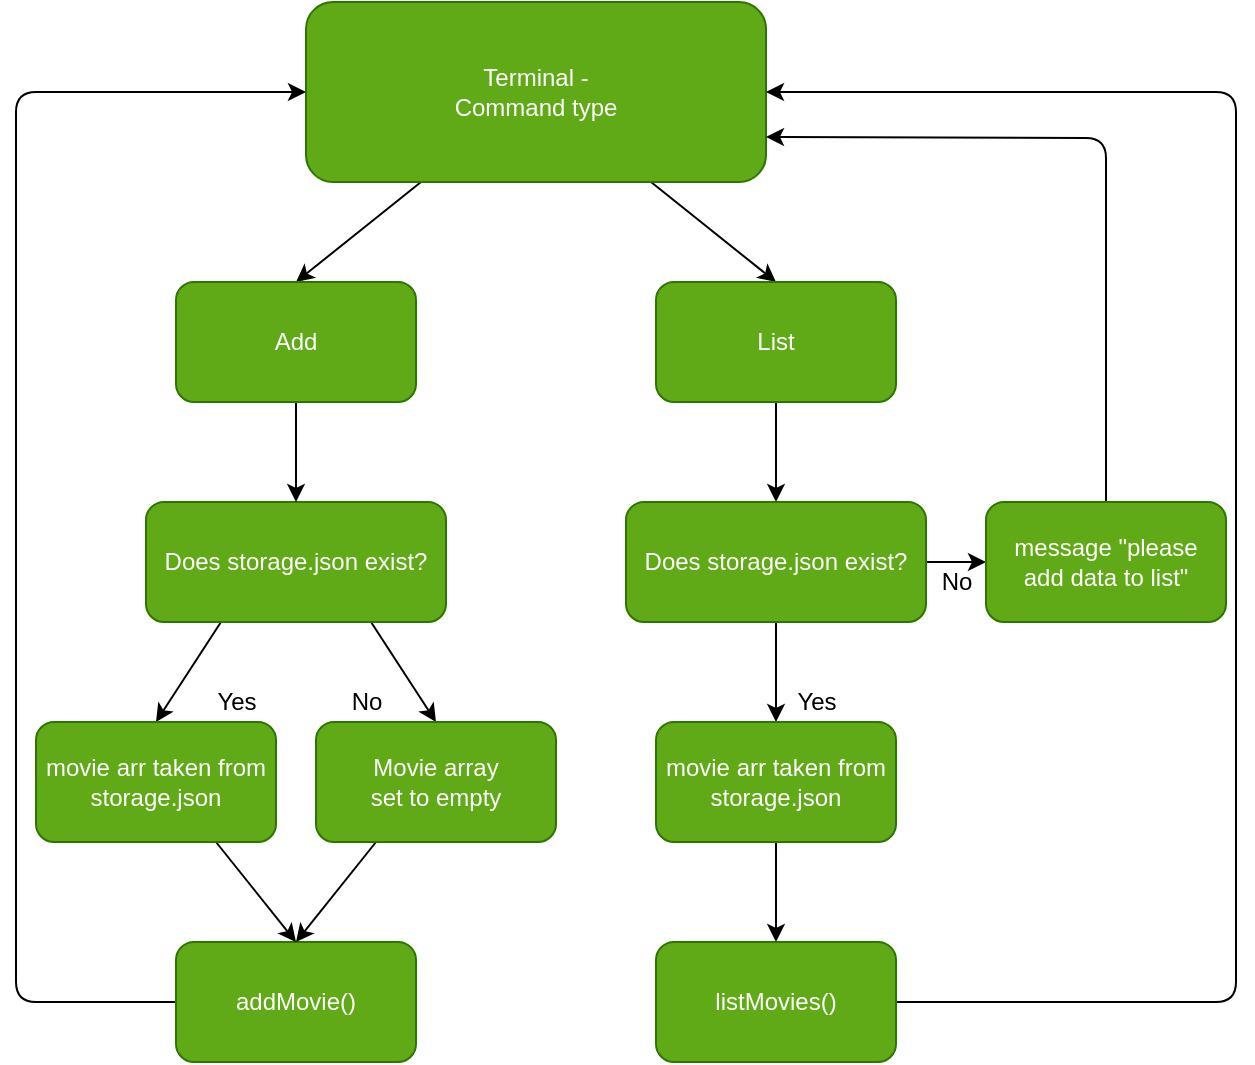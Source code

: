 <mxfile>
    <diagram id="WCMYqf08JJVEuBwyY_7E" name="Page-1">
        <mxGraphModel dx="1054" dy="533" grid="1" gridSize="10" guides="1" tooltips="1" connect="1" arrows="1" fold="1" page="1" pageScale="1" pageWidth="827" pageHeight="1169" math="0" shadow="0">
            <root>
                <mxCell id="0"/>
                <mxCell id="1" parent="0"/>
                <mxCell id="20" style="edgeStyle=none;html=1;exitX=0.25;exitY=1;exitDx=0;exitDy=0;entryX=0.5;entryY=0;entryDx=0;entryDy=0;" edge="1" parent="1" source="2" target="19">
                    <mxGeometry relative="1" as="geometry"/>
                </mxCell>
                <mxCell id="21" style="edgeStyle=none;html=1;exitX=0.75;exitY=1;exitDx=0;exitDy=0;entryX=0.5;entryY=0;entryDx=0;entryDy=0;" edge="1" parent="1" source="2" target="18">
                    <mxGeometry relative="1" as="geometry"/>
                </mxCell>
                <mxCell id="2" value="Terminal -&lt;br&gt;Command type" style="rounded=1;whiteSpace=wrap;html=1;fillColor=#60a917;strokeColor=#2D7600;fontColor=#ffffff;" vertex="1" parent="1">
                    <mxGeometry x="265" y="30" width="230" height="90" as="geometry"/>
                </mxCell>
                <mxCell id="41" style="edgeStyle=none;html=1;exitX=0;exitY=0.5;exitDx=0;exitDy=0;entryX=0;entryY=0.5;entryDx=0;entryDy=0;" edge="1" parent="1" source="5" target="2">
                    <mxGeometry relative="1" as="geometry">
                        <Array as="points">
                            <mxPoint x="120" y="530"/>
                            <mxPoint x="120" y="75"/>
                        </Array>
                    </mxGeometry>
                </mxCell>
                <mxCell id="5" value="addMovie()" style="rounded=1;whiteSpace=wrap;html=1;fillColor=#60a917;strokeColor=#2D7600;fontColor=#ffffff;" vertex="1" parent="1">
                    <mxGeometry x="200" y="500" width="120" height="60" as="geometry"/>
                </mxCell>
                <mxCell id="12" style="edgeStyle=none;html=1;exitX=0.75;exitY=1;exitDx=0;exitDy=0;entryX=0.5;entryY=0;entryDx=0;entryDy=0;" edge="1" parent="1" source="9" target="15">
                    <mxGeometry relative="1" as="geometry">
                        <mxPoint x="520" y="390" as="targetPoint"/>
                    </mxGeometry>
                </mxCell>
                <mxCell id="14" style="edgeStyle=none;html=1;exitX=0.25;exitY=1;exitDx=0;exitDy=0;entryX=0.5;entryY=0;entryDx=0;entryDy=0;" edge="1" parent="1" source="9" target="23">
                    <mxGeometry relative="1" as="geometry">
                        <mxPoint x="290" y="390" as="targetPoint"/>
                    </mxGeometry>
                </mxCell>
                <mxCell id="9" value="Does storage.json exist?" style="rounded=1;whiteSpace=wrap;html=1;fillColor=#60a917;strokeColor=#2D7600;fontColor=#ffffff;" vertex="1" parent="1">
                    <mxGeometry x="185" y="280" width="150" height="60" as="geometry"/>
                </mxCell>
                <mxCell id="11" value="No" style="text;html=1;align=center;verticalAlign=middle;resizable=0;points=[];autosize=1;strokeColor=none;" vertex="1" parent="1">
                    <mxGeometry x="280" y="370" width="30" height="20" as="geometry"/>
                </mxCell>
                <mxCell id="13" value="Yes" style="text;html=1;align=center;verticalAlign=middle;resizable=0;points=[];autosize=1;strokeColor=none;" vertex="1" parent="1">
                    <mxGeometry x="210" y="370" width="40" height="20" as="geometry"/>
                </mxCell>
                <mxCell id="17" style="edgeStyle=none;html=1;exitX=0.25;exitY=1;exitDx=0;exitDy=0;entryX=0.5;entryY=0;entryDx=0;entryDy=0;" edge="1" parent="1" source="15" target="5">
                    <mxGeometry relative="1" as="geometry">
                        <mxPoint x="360" y="480" as="targetPoint"/>
                    </mxGeometry>
                </mxCell>
                <mxCell id="15" value="Movie array&lt;br&gt;set to empty" style="rounded=1;whiteSpace=wrap;html=1;fillColor=#60a917;strokeColor=#2D7600;fontColor=#ffffff;" vertex="1" parent="1">
                    <mxGeometry x="270" y="390" width="120" height="60" as="geometry"/>
                </mxCell>
                <mxCell id="28" style="edgeStyle=none;html=1;exitX=0.5;exitY=1;exitDx=0;exitDy=0;entryX=0.5;entryY=0;entryDx=0;entryDy=0;" edge="1" parent="1" source="18" target="27">
                    <mxGeometry relative="1" as="geometry"/>
                </mxCell>
                <mxCell id="18" value="List" style="rounded=1;whiteSpace=wrap;html=1;fillColor=#60a917;strokeColor=#2D7600;fontColor=#ffffff;" vertex="1" parent="1">
                    <mxGeometry x="440" y="170" width="120" height="60" as="geometry"/>
                </mxCell>
                <mxCell id="22" style="edgeStyle=none;html=1;exitX=0.5;exitY=1;exitDx=0;exitDy=0;entryX=0.5;entryY=0;entryDx=0;entryDy=0;" edge="1" parent="1" source="19" target="9">
                    <mxGeometry relative="1" as="geometry"/>
                </mxCell>
                <mxCell id="19" value="Add" style="rounded=1;whiteSpace=wrap;html=1;fillColor=#60a917;strokeColor=#2D7600;fontColor=#ffffff;" vertex="1" parent="1">
                    <mxGeometry x="200" y="170" width="120" height="60" as="geometry"/>
                </mxCell>
                <mxCell id="24" style="edgeStyle=none;html=1;exitX=0.75;exitY=1;exitDx=0;exitDy=0;entryX=0.5;entryY=0;entryDx=0;entryDy=0;" edge="1" parent="1" source="23" target="5">
                    <mxGeometry relative="1" as="geometry">
                        <mxPoint x="260" y="480" as="targetPoint"/>
                    </mxGeometry>
                </mxCell>
                <mxCell id="23" value="movie arr taken from&lt;br&gt;storage.json" style="rounded=1;whiteSpace=wrap;html=1;fillColor=#60a917;strokeColor=#2D7600;fontColor=#ffffff;" vertex="1" parent="1">
                    <mxGeometry x="130" y="390" width="120" height="60" as="geometry"/>
                </mxCell>
                <mxCell id="29" style="edgeStyle=none;html=1;exitX=0.5;exitY=1;exitDx=0;exitDy=0;entryX=0.5;entryY=0;entryDx=0;entryDy=0;" edge="1" parent="1" source="27" target="33">
                    <mxGeometry relative="1" as="geometry">
                        <mxPoint x="700" y="400" as="targetPoint"/>
                        <Array as="points"/>
                    </mxGeometry>
                </mxCell>
                <mxCell id="39" style="edgeStyle=none;html=1;exitX=1;exitY=0.5;exitDx=0;exitDy=0;entryX=0;entryY=0.5;entryDx=0;entryDy=0;" edge="1" parent="1" source="27" target="38">
                    <mxGeometry relative="1" as="geometry"/>
                </mxCell>
                <mxCell id="27" value="Does storage.json exist?" style="rounded=1;whiteSpace=wrap;html=1;fillColor=#60a917;strokeColor=#2D7600;fontColor=#ffffff;" vertex="1" parent="1">
                    <mxGeometry x="425" y="280" width="150" height="60" as="geometry"/>
                </mxCell>
                <mxCell id="31" value="Yes" style="text;html=1;align=center;verticalAlign=middle;resizable=0;points=[];autosize=1;strokeColor=none;" vertex="1" parent="1">
                    <mxGeometry x="500" y="370" width="40" height="20" as="geometry"/>
                </mxCell>
                <mxCell id="32" value="No" style="text;html=1;align=center;verticalAlign=middle;resizable=0;points=[];autosize=1;strokeColor=none;" vertex="1" parent="1">
                    <mxGeometry x="575" y="310" width="30" height="20" as="geometry"/>
                </mxCell>
                <mxCell id="35" style="edgeStyle=none;html=1;exitX=0.5;exitY=1;exitDx=0;exitDy=0;entryX=0.5;entryY=0;entryDx=0;entryDy=0;" edge="1" parent="1" source="33" target="34">
                    <mxGeometry relative="1" as="geometry"/>
                </mxCell>
                <mxCell id="33" value="movie arr taken from&lt;br&gt;storage.json" style="rounded=1;whiteSpace=wrap;html=1;fillColor=#60a917;strokeColor=#2D7600;fontColor=#ffffff;" vertex="1" parent="1">
                    <mxGeometry x="440" y="390" width="120" height="60" as="geometry"/>
                </mxCell>
                <mxCell id="36" style="edgeStyle=none;html=1;exitX=1;exitY=0.5;exitDx=0;exitDy=0;entryX=1;entryY=0.5;entryDx=0;entryDy=0;" edge="1" parent="1" source="34" target="2">
                    <mxGeometry relative="1" as="geometry">
                        <Array as="points">
                            <mxPoint x="730" y="530"/>
                            <mxPoint x="730" y="75"/>
                        </Array>
                    </mxGeometry>
                </mxCell>
                <mxCell id="34" value="listMovies()" style="rounded=1;whiteSpace=wrap;html=1;fillColor=#60a917;strokeColor=#2D7600;fontColor=#ffffff;" vertex="1" parent="1">
                    <mxGeometry x="440" y="500" width="120" height="60" as="geometry"/>
                </mxCell>
                <mxCell id="40" style="edgeStyle=none;html=1;exitX=0.5;exitY=0;exitDx=0;exitDy=0;entryX=1;entryY=0.75;entryDx=0;entryDy=0;" edge="1" parent="1" source="38" target="2">
                    <mxGeometry relative="1" as="geometry">
                        <Array as="points">
                            <mxPoint x="665" y="98"/>
                        </Array>
                    </mxGeometry>
                </mxCell>
                <mxCell id="38" value="message &quot;please&lt;br&gt;add data to list&quot;" style="rounded=1;whiteSpace=wrap;html=1;fillColor=#60a917;strokeColor=#2D7600;fontColor=#ffffff;" vertex="1" parent="1">
                    <mxGeometry x="605" y="280" width="120" height="60" as="geometry"/>
                </mxCell>
            </root>
        </mxGraphModel>
    </diagram>
</mxfile>